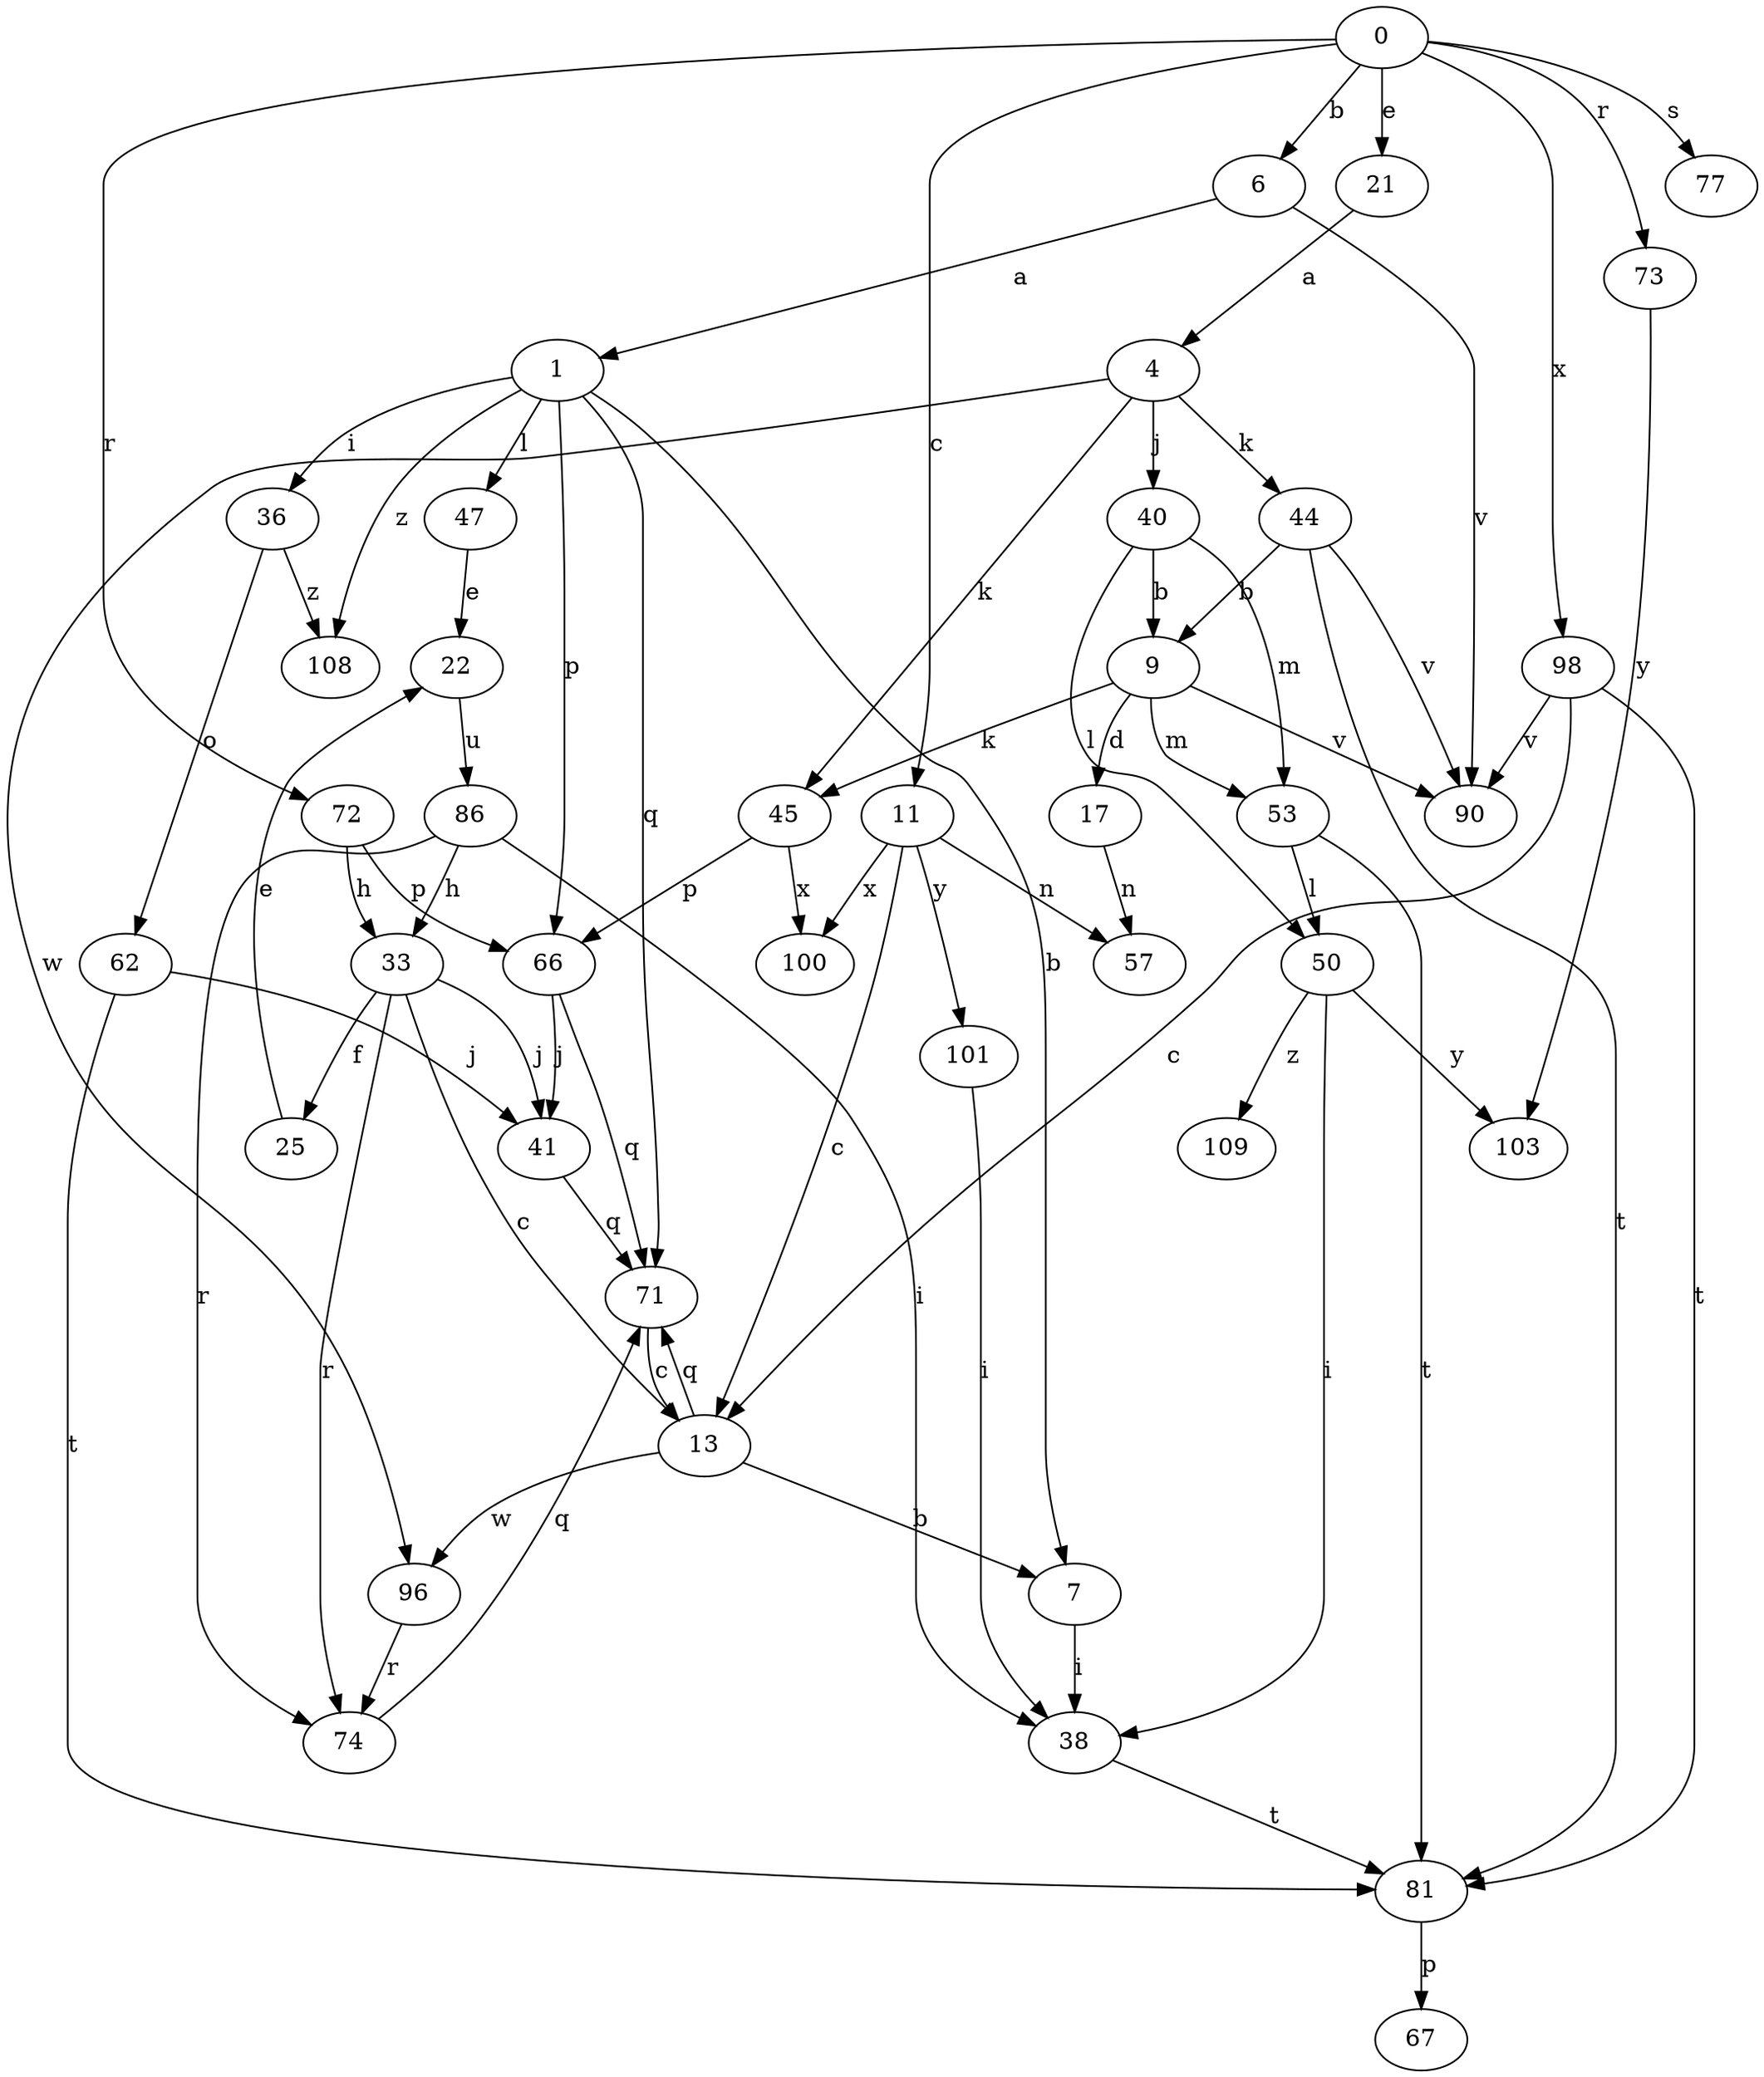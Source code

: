 strict digraph  {
0;
1;
4;
6;
7;
9;
11;
13;
17;
21;
22;
25;
33;
36;
38;
40;
41;
44;
45;
47;
50;
53;
57;
62;
66;
67;
71;
72;
73;
74;
77;
81;
86;
90;
96;
98;
100;
101;
103;
108;
109;
0 -> 6  [label=b];
0 -> 11  [label=c];
0 -> 21  [label=e];
0 -> 72  [label=r];
0 -> 73  [label=r];
0 -> 77  [label=s];
0 -> 98  [label=x];
1 -> 7  [label=b];
1 -> 36  [label=i];
1 -> 47  [label=l];
1 -> 66  [label=p];
1 -> 71  [label=q];
1 -> 108  [label=z];
4 -> 40  [label=j];
4 -> 44  [label=k];
4 -> 45  [label=k];
4 -> 96  [label=w];
6 -> 1  [label=a];
6 -> 90  [label=v];
7 -> 38  [label=i];
9 -> 17  [label=d];
9 -> 45  [label=k];
9 -> 53  [label=m];
9 -> 90  [label=v];
11 -> 13  [label=c];
11 -> 57  [label=n];
11 -> 100  [label=x];
11 -> 101  [label=y];
13 -> 7  [label=b];
13 -> 71  [label=q];
13 -> 96  [label=w];
17 -> 57  [label=n];
21 -> 4  [label=a];
22 -> 86  [label=u];
25 -> 22  [label=e];
33 -> 13  [label=c];
33 -> 25  [label=f];
33 -> 41  [label=j];
33 -> 74  [label=r];
36 -> 62  [label=o];
36 -> 108  [label=z];
38 -> 81  [label=t];
40 -> 9  [label=b];
40 -> 50  [label=l];
40 -> 53  [label=m];
41 -> 71  [label=q];
44 -> 9  [label=b];
44 -> 81  [label=t];
44 -> 90  [label=v];
45 -> 66  [label=p];
45 -> 100  [label=x];
47 -> 22  [label=e];
50 -> 38  [label=i];
50 -> 103  [label=y];
50 -> 109  [label=z];
53 -> 50  [label=l];
53 -> 81  [label=t];
62 -> 41  [label=j];
62 -> 81  [label=t];
66 -> 41  [label=j];
66 -> 71  [label=q];
71 -> 13  [label=c];
72 -> 33  [label=h];
72 -> 66  [label=p];
73 -> 103  [label=y];
74 -> 71  [label=q];
81 -> 67  [label=p];
86 -> 33  [label=h];
86 -> 38  [label=i];
86 -> 74  [label=r];
96 -> 74  [label=r];
98 -> 13  [label=c];
98 -> 81  [label=t];
98 -> 90  [label=v];
101 -> 38  [label=i];
}
